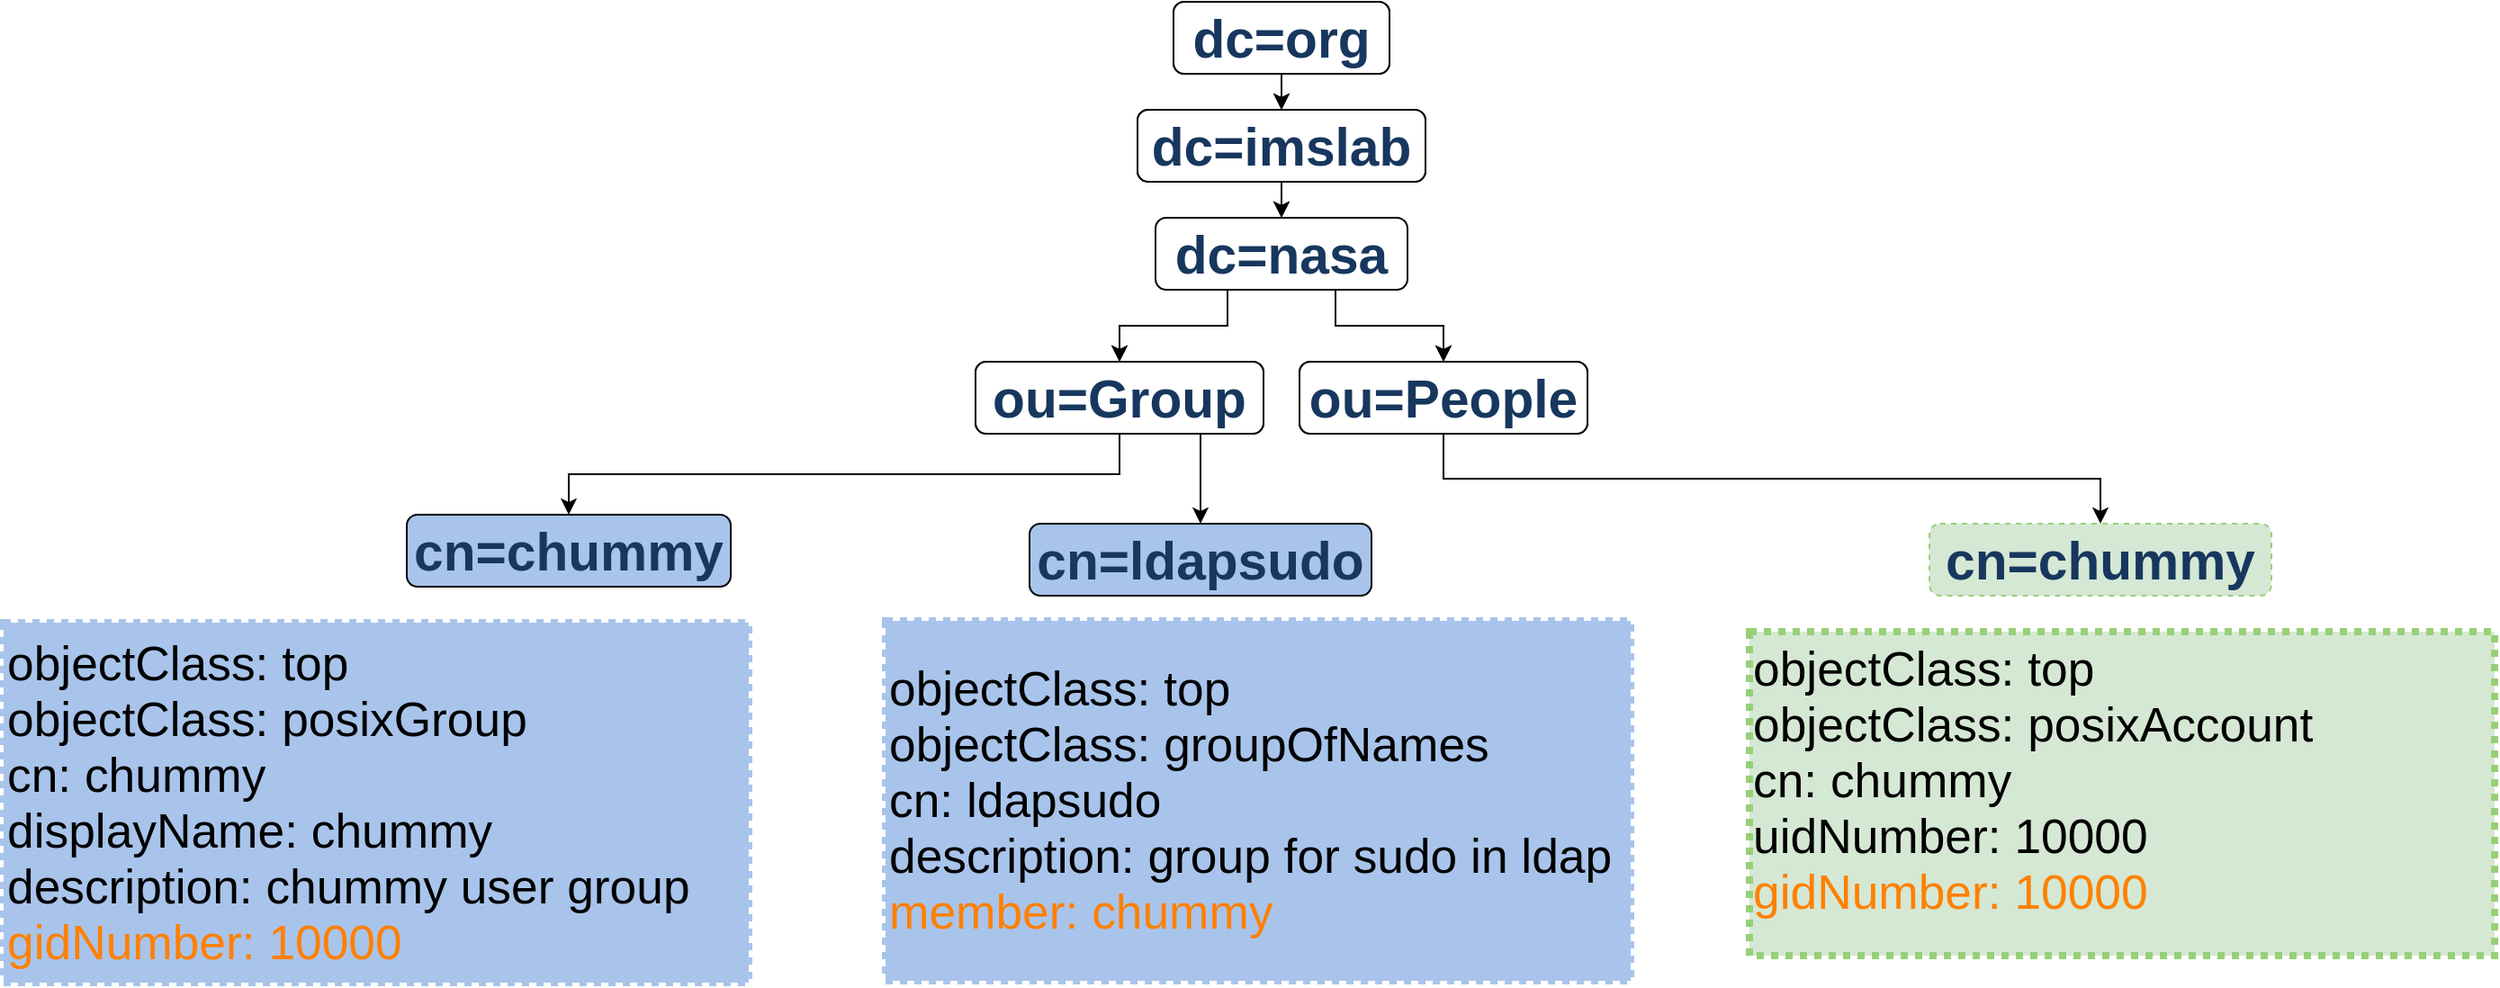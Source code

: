 <mxfile version="18.0.3" type="github">
  <diagram id="L1Gv5uXi_aDk_ALbzG3f" name="Page-1">
    <mxGraphModel dx="2249" dy="754" grid="1" gridSize="10" guides="1" tooltips="1" connect="1" arrows="1" fold="1" page="1" pageScale="1" pageWidth="827" pageHeight="1169" math="0" shadow="0">
      <root>
        <mxCell id="0" />
        <mxCell id="1" parent="0" />
        <mxCell id="o7j9UfHQ2zpcAkyGtgfk-1" style="edgeStyle=orthogonalEdgeStyle;rounded=0;orthogonalLoop=1;jettySize=auto;html=1;exitX=0.5;exitY=1;exitDx=0;exitDy=0;entryX=0.5;entryY=0;entryDx=0;entryDy=0;fontSize=29;" parent="1" source="o7j9UfHQ2zpcAkyGtgfk-2" target="o7j9UfHQ2zpcAkyGtgfk-4" edge="1">
          <mxGeometry relative="1" as="geometry" />
        </mxCell>
        <mxCell id="o7j9UfHQ2zpcAkyGtgfk-2" value="&lt;p style=&quot;line-height: normal; margin: 0pt 0in; text-indent: 0in; direction: ltr; unicode-bidi: embed; vertical-align: baseline; word-break: normal;&quot;&gt;&lt;span style=&quot;font-size: 22pt; font-family: Arial; font-variant-numeric: normal; font-variant-east-asian: normal; color: rgb(23, 55, 94); font-weight: bold;&quot;&gt;dc=cc&lt;/span&gt;&lt;/p&gt;" style="rounded=1;whiteSpace=wrap;html=1;" parent="1" vertex="1">
          <mxGeometry x="320" y="40" width="120" height="40" as="geometry" />
        </mxCell>
        <mxCell id="o7j9UfHQ2zpcAkyGtgfk-3" style="edgeStyle=orthogonalEdgeStyle;rounded=0;orthogonalLoop=1;jettySize=auto;html=1;exitX=0.5;exitY=1;exitDx=0;exitDy=0;entryX=0.5;entryY=0;entryDx=0;entryDy=0;fontSize=29;" parent="1" source="o7j9UfHQ2zpcAkyGtgfk-4" target="o7j9UfHQ2zpcAkyGtgfk-7" edge="1">
          <mxGeometry relative="1" as="geometry" />
        </mxCell>
        <mxCell id="o7j9UfHQ2zpcAkyGtgfk-4" value="&lt;p style=&quot;line-height: normal; margin: 0pt 0in; text-indent: 0in; direction: ltr; unicode-bidi: embed; vertical-align: baseline; word-break: normal;&quot;&gt;&lt;span style=&quot;font-size: 22pt; font-family: Arial; font-variant-numeric: normal; font-variant-east-asian: normal; color: rgb(23, 55, 94); font-weight: bold;&quot;&gt;d&lt;/span&gt;&lt;span style=&quot;font-size: 22pt; font-family: Arial; font-variant-numeric: normal; font-variant-east-asian: normal; color: rgb(23, 55, 94); font-weight: bold; vertical-align: baseline;&quot;&gt;c=&lt;/span&gt;&lt;span style=&quot;font-size: 22pt; font-family: Arial; font-variant-numeric: normal; font-variant-east-asian: normal; color: rgb(23, 55, 94); font-weight: bold; vertical-align: baseline;&quot;&gt;nckucs&lt;/span&gt;&lt;/p&gt;" style="rounded=1;whiteSpace=wrap;html=1;" parent="1" vertex="1">
          <mxGeometry x="300" y="100" width="160" height="40" as="geometry" />
        </mxCell>
        <mxCell id="o7j9UfHQ2zpcAkyGtgfk-5" style="edgeStyle=orthogonalEdgeStyle;rounded=0;orthogonalLoop=1;jettySize=auto;html=1;exitX=0.25;exitY=1;exitDx=0;exitDy=0;entryX=0.5;entryY=0;entryDx=0;entryDy=0;fontSize=29;" parent="1" source="o7j9UfHQ2zpcAkyGtgfk-7" target="o7j9UfHQ2zpcAkyGtgfk-8" edge="1">
          <mxGeometry relative="1" as="geometry" />
        </mxCell>
        <mxCell id="o7j9UfHQ2zpcAkyGtgfk-6" style="edgeStyle=orthogonalEdgeStyle;rounded=0;orthogonalLoop=1;jettySize=auto;html=1;exitX=0.75;exitY=1;exitDx=0;exitDy=0;entryX=0.5;entryY=0;entryDx=0;entryDy=0;fontSize=29;" parent="1" source="o7j9UfHQ2zpcAkyGtgfk-7" target="o7j9UfHQ2zpcAkyGtgfk-9" edge="1">
          <mxGeometry relative="1" as="geometry" />
        </mxCell>
        <mxCell id="o7j9UfHQ2zpcAkyGtgfk-7" value="&lt;p style=&quot;line-height: normal; margin: 0pt 0in; text-indent: 0in; direction: ltr; unicode-bidi: embed; vertical-align: baseline; word-break: normal;&quot;&gt;&lt;span style=&quot;font-size: 22pt; font-family: Arial; font-variant-numeric: normal; font-variant-east-asian: normal; color: rgb(23, 55, 94); font-weight: bold;&quot;&gt;dc=&lt;/span&gt;&lt;span style=&quot;font-size: 22pt; font-family: Arial; font-variant-numeric: normal; font-variant-east-asian: normal; color: rgb(23, 55, 94); font-weight: bold;&quot;&gt;na&lt;/span&gt;&lt;/p&gt;" style="rounded=1;whiteSpace=wrap;html=1;" parent="1" vertex="1">
          <mxGeometry x="320" y="160" width="120" height="40" as="geometry" />
        </mxCell>
        <mxCell id="o7j9UfHQ2zpcAkyGtgfk-8" value="&lt;p style=&quot;line-height: normal; margin: 0pt 0in; text-indent: 0in; direction: ltr; unicode-bidi: embed; vertical-align: baseline; word-break: normal;&quot;&gt;&lt;span style=&quot;font-size: 22pt; font-family: Arial; font-variant-numeric: normal; font-variant-east-asian: normal; color: rgb(23, 55, 94); font-weight: bold;&quot;&gt;o&lt;/span&gt;&lt;span style=&quot;font-size: 22pt; font-family: Arial; font-variant-numeric: normal; font-variant-east-asian: normal; color: rgb(23, 55, 94); font-weight: bold; vertical-align: baseline;&quot;&gt;u&lt;/span&gt;&lt;span style=&quot;font-size: 22pt; font-family: Arial; font-variant-numeric: normal; font-variant-east-asian: normal; color: rgb(23, 55, 94); font-weight: bold; vertical-align: baseline;&quot;&gt;=&lt;/span&gt;&lt;span style=&quot;font-size: 22pt; font-family: Arial; font-variant-numeric: normal; font-variant-east-asian: normal; color: rgb(23, 55, 94); font-weight: bold;&quot;&gt;Group&lt;/span&gt;&lt;/p&gt;" style="rounded=1;whiteSpace=wrap;html=1;" parent="1" vertex="1">
          <mxGeometry x="210" y="240" width="160" height="40" as="geometry" />
        </mxCell>
        <mxCell id="o7j9UfHQ2zpcAkyGtgfk-9" value="&lt;p style=&quot;line-height: normal; margin: 0pt 0in; text-indent: 0in; direction: ltr; unicode-bidi: embed; vertical-align: baseline; word-break: normal;&quot;&gt;&lt;span style=&quot;font-size: 22pt; font-family: Arial; font-variant-numeric: normal; font-variant-east-asian: normal; color: rgb(23, 55, 94); font-weight: bold;&quot;&gt;o&lt;/span&gt;&lt;span style=&quot;font-size: 22pt; font-family: Arial; font-variant-numeric: normal; font-variant-east-asian: normal; color: rgb(23, 55, 94); font-weight: bold; vertical-align: baseline;&quot;&gt;u&lt;/span&gt;&lt;span style=&quot;font-size: 22pt; font-family: Arial; font-variant-numeric: normal; font-variant-east-asian: normal; color: rgb(23, 55, 94); font-weight: bold; vertical-align: baseline;&quot;&gt;=&lt;/span&gt;&lt;span style=&quot;font-size: 22pt; font-family: Arial; font-variant-numeric: normal; font-variant-east-asian: normal; color: rgb(23, 55, 94); font-weight: bold;&quot;&gt;People&lt;/span&gt;&lt;/p&gt;" style="rounded=1;whiteSpace=wrap;html=1;" parent="1" vertex="1">
          <mxGeometry x="390" y="240" width="160" height="40" as="geometry" />
        </mxCell>
        <mxCell id="o7j9UfHQ2zpcAkyGtgfk-10" style="edgeStyle=orthogonalEdgeStyle;rounded=0;orthogonalLoop=1;jettySize=auto;html=1;exitX=0.5;exitY=1;exitDx=0;exitDy=0;entryX=0.5;entryY=0;entryDx=0;entryDy=0;fontSize=29;" parent="1" source="o7j9UfHQ2zpcAkyGtgfk-11" target="o7j9UfHQ2zpcAkyGtgfk-13" edge="1">
          <mxGeometry relative="1" as="geometry" />
        </mxCell>
        <mxCell id="o7j9UfHQ2zpcAkyGtgfk-11" value="&lt;p style=&quot;line-height: normal; margin: 0pt 0in; text-indent: 0in; direction: ltr; unicode-bidi: embed; vertical-align: baseline; word-break: normal;&quot;&gt;&lt;span style=&quot;font-size: 22pt; font-family: Arial; font-variant-numeric: normal; font-variant-east-asian: normal; color: rgb(23, 55, 94); font-weight: bold;&quot;&gt;dc=org&lt;/span&gt;&lt;/p&gt;" style="rounded=1;whiteSpace=wrap;html=1;" parent="1" vertex="1">
          <mxGeometry x="320" y="40" width="120" height="40" as="geometry" />
        </mxCell>
        <mxCell id="o7j9UfHQ2zpcAkyGtgfk-12" style="edgeStyle=orthogonalEdgeStyle;rounded=0;orthogonalLoop=1;jettySize=auto;html=1;exitX=0.5;exitY=1;exitDx=0;exitDy=0;entryX=0.5;entryY=0;entryDx=0;entryDy=0;fontSize=29;" parent="1" source="o7j9UfHQ2zpcAkyGtgfk-13" target="o7j9UfHQ2zpcAkyGtgfk-16" edge="1">
          <mxGeometry relative="1" as="geometry" />
        </mxCell>
        <mxCell id="o7j9UfHQ2zpcAkyGtgfk-13" value="&lt;p style=&quot;line-height: normal; margin: 0pt 0in; text-indent: 0in; direction: ltr; unicode-bidi: embed; vertical-align: baseline; word-break: normal;&quot;&gt;&lt;span style=&quot;font-size: 22pt; font-family: Arial; font-variant-numeric: normal; font-variant-east-asian: normal; color: rgb(23, 55, 94); font-weight: bold;&quot;&gt;d&lt;/span&gt;&lt;span style=&quot;font-size: 22pt; font-family: Arial; font-variant-numeric: normal; font-variant-east-asian: normal; color: rgb(23, 55, 94); font-weight: bold; vertical-align: baseline;&quot;&gt;c=imslab&lt;/span&gt;&lt;/p&gt;" style="rounded=1;whiteSpace=wrap;html=1;" parent="1" vertex="1">
          <mxGeometry x="300" y="100" width="160" height="40" as="geometry" />
        </mxCell>
        <mxCell id="o7j9UfHQ2zpcAkyGtgfk-14" style="edgeStyle=orthogonalEdgeStyle;rounded=0;orthogonalLoop=1;jettySize=auto;html=1;exitX=0.25;exitY=1;exitDx=0;exitDy=0;entryX=0.5;entryY=0;entryDx=0;entryDy=0;fontSize=29;" parent="1" source="o7j9UfHQ2zpcAkyGtgfk-16" target="o7j9UfHQ2zpcAkyGtgfk-17" edge="1">
          <mxGeometry relative="1" as="geometry">
            <Array as="points">
              <mxPoint x="350" y="200" />
              <mxPoint x="350" y="220" />
              <mxPoint x="290" y="220" />
            </Array>
          </mxGeometry>
        </mxCell>
        <mxCell id="o7j9UfHQ2zpcAkyGtgfk-15" style="edgeStyle=orthogonalEdgeStyle;rounded=0;orthogonalLoop=1;jettySize=auto;html=1;exitX=0.75;exitY=1;exitDx=0;exitDy=0;entryX=0.5;entryY=0;entryDx=0;entryDy=0;fontSize=29;" parent="1" source="o7j9UfHQ2zpcAkyGtgfk-16" target="o7j9UfHQ2zpcAkyGtgfk-19" edge="1">
          <mxGeometry relative="1" as="geometry">
            <Array as="points">
              <mxPoint x="410" y="200" />
              <mxPoint x="410" y="220" />
              <mxPoint x="470" y="220" />
            </Array>
          </mxGeometry>
        </mxCell>
        <mxCell id="o7j9UfHQ2zpcAkyGtgfk-16" value="&lt;p style=&quot;line-height: normal; margin: 0pt 0in; text-indent: 0in; direction: ltr; unicode-bidi: embed; vertical-align: baseline; word-break: normal;&quot;&gt;&lt;span style=&quot;font-size: 22pt; font-family: Arial; font-variant-numeric: normal; font-variant-east-asian: normal; color: rgb(23, 55, 94); font-weight: bold;&quot;&gt;dc=&lt;/span&gt;&lt;span style=&quot;font-size: 22pt; font-family: Arial; font-variant-numeric: normal; font-variant-east-asian: normal; color: rgb(23, 55, 94); font-weight: bold;&quot;&gt;nasa&lt;/span&gt;&lt;/p&gt;" style="rounded=1;whiteSpace=wrap;html=1;" parent="1" vertex="1">
          <mxGeometry x="310" y="160" width="140" height="40" as="geometry" />
        </mxCell>
        <mxCell id="o7j9UfHQ2zpcAkyGtgfk-27" style="edgeStyle=orthogonalEdgeStyle;rounded=0;orthogonalLoop=1;jettySize=auto;html=1;exitX=0.5;exitY=1;exitDx=0;exitDy=0;fontColor=#FF8000;" parent="1" source="o7j9UfHQ2zpcAkyGtgfk-17" target="o7j9UfHQ2zpcAkyGtgfk-21" edge="1">
          <mxGeometry relative="1" as="geometry" />
        </mxCell>
        <mxCell id="o7j9UfHQ2zpcAkyGtgfk-17" value="&lt;p style=&quot;line-height: normal; margin: 0pt 0in; text-indent: 0in; direction: ltr; unicode-bidi: embed; vertical-align: baseline; word-break: normal;&quot;&gt;&lt;span style=&quot;font-size: 22pt; font-family: Arial; font-variant-numeric: normal; font-variant-east-asian: normal; color: rgb(23, 55, 94); font-weight: bold;&quot;&gt;o&lt;/span&gt;&lt;span style=&quot;font-size: 22pt; font-family: Arial; font-variant-numeric: normal; font-variant-east-asian: normal; color: rgb(23, 55, 94); font-weight: bold; vertical-align: baseline;&quot;&gt;u&lt;/span&gt;&lt;span style=&quot;font-size: 22pt; font-family: Arial; font-variant-numeric: normal; font-variant-east-asian: normal; color: rgb(23, 55, 94); font-weight: bold; vertical-align: baseline;&quot;&gt;=&lt;/span&gt;&lt;span style=&quot;font-size: 22pt; font-family: Arial; font-variant-numeric: normal; font-variant-east-asian: normal; color: rgb(23, 55, 94); font-weight: bold;&quot;&gt;Group&lt;/span&gt;&lt;/p&gt;" style="rounded=1;whiteSpace=wrap;html=1;" parent="1" vertex="1">
          <mxGeometry x="210" y="240" width="160" height="40" as="geometry" />
        </mxCell>
        <mxCell id="o7j9UfHQ2zpcAkyGtgfk-24" style="edgeStyle=orthogonalEdgeStyle;rounded=0;orthogonalLoop=1;jettySize=auto;html=1;exitX=0.5;exitY=1;exitDx=0;exitDy=0;entryX=0.5;entryY=0;entryDx=0;entryDy=0;" parent="1" source="o7j9UfHQ2zpcAkyGtgfk-19" target="o7j9UfHQ2zpcAkyGtgfk-20" edge="1">
          <mxGeometry relative="1" as="geometry" />
        </mxCell>
        <mxCell id="o7j9UfHQ2zpcAkyGtgfk-19" value="&lt;p style=&quot;line-height: normal; margin: 0pt 0in; text-indent: 0in; direction: ltr; unicode-bidi: embed; vertical-align: baseline; word-break: normal;&quot;&gt;&lt;span style=&quot;font-size: 22pt; font-family: Arial; font-variant-numeric: normal; font-variant-east-asian: normal; color: rgb(23, 55, 94); font-weight: bold;&quot;&gt;o&lt;/span&gt;&lt;span style=&quot;font-size: 22pt; font-family: Arial; font-variant-numeric: normal; font-variant-east-asian: normal; color: rgb(23, 55, 94); font-weight: bold; vertical-align: baseline;&quot;&gt;u&lt;/span&gt;&lt;span style=&quot;font-size: 22pt; font-family: Arial; font-variant-numeric: normal; font-variant-east-asian: normal; color: rgb(23, 55, 94); font-weight: bold; vertical-align: baseline;&quot;&gt;=&lt;/span&gt;&lt;span style=&quot;font-size: 22pt; font-family: Arial; font-variant-numeric: normal; font-variant-east-asian: normal; color: rgb(23, 55, 94); font-weight: bold;&quot;&gt;People&lt;/span&gt;&lt;/p&gt;" style="rounded=1;whiteSpace=wrap;html=1;" parent="1" vertex="1">
          <mxGeometry x="390" y="240" width="160" height="40" as="geometry" />
        </mxCell>
        <mxCell id="o7j9UfHQ2zpcAkyGtgfk-20" value="&lt;p style=&quot;line-height: normal; margin: 0pt 0in; text-indent: 0in; direction: ltr; unicode-bidi: embed; vertical-align: baseline; word-break: normal;&quot;&gt;&lt;span style=&quot;font-size: 22pt; font-family: Arial; font-variant-numeric: normal; font-variant-east-asian: normal; color: rgb(23, 55, 94); font-weight: bold;&quot;&gt;cn&lt;/span&gt;&lt;span style=&quot;font-size: 22pt; font-family: Arial; font-variant-numeric: normal; font-variant-east-asian: normal; color: rgb(23, 55, 94); font-weight: bold; vertical-align: baseline;&quot;&gt;=chummy&lt;/span&gt;&lt;/p&gt;" style="rounded=1;whiteSpace=wrap;html=1;strokeColor=#97D077;dashed=1;fillColor=#D5E8D4;" parent="1" vertex="1">
          <mxGeometry x="740" y="330" width="190" height="40" as="geometry" />
        </mxCell>
        <mxCell id="o7j9UfHQ2zpcAkyGtgfk-21" value="&lt;p style=&quot;line-height: normal; margin: 0pt 0in; text-indent: 0in; direction: ltr; unicode-bidi: embed; vertical-align: baseline; word-break: normal;&quot;&gt;&lt;span style=&quot;font-size: 22pt; font-family: Arial; font-variant-numeric: normal; font-variant-east-asian: normal; color: rgb(23, 55, 94); font-weight: bold;&quot;&gt;cn&lt;/span&gt;&lt;span style=&quot;font-size: 22pt; font-family: Arial; font-variant-numeric: normal; font-variant-east-asian: normal; color: rgb(23, 55, 94); font-weight: bold; vertical-align: baseline;&quot;&gt;=chummy&lt;/span&gt;&lt;/p&gt;" style="rounded=1;whiteSpace=wrap;html=1;fillColor=#A9C4EB;" parent="1" vertex="1">
          <mxGeometry x="-106" y="325" width="180" height="40" as="geometry" />
        </mxCell>
        <mxCell id="o7j9UfHQ2zpcAkyGtgfk-22" value="&lt;p style=&quot;line-height: normal; margin-top: 0pt; margin-bottom: 0pt; margin-right: 0in; direction: ltr; unicode-bidi: embed;&quot;&gt;&lt;span style=&quot;font-size: 26.667px; font-family: Arial; background-color: initial;&quot;&gt;objectClass: top&lt;/span&gt;&lt;br&gt;&lt;/p&gt;&lt;p style=&quot;line-height: normal; margin-top: 0pt; margin-bottom: 0pt; margin-right: 0in; direction: ltr; unicode-bidi: embed;&quot;&gt;&lt;font face=&quot;Arial&quot;&gt;&lt;span style=&quot;font-size: 26.667px;&quot;&gt;objectClass: posixAccount&lt;/span&gt;&lt;/font&gt;&lt;/p&gt;&lt;p style=&quot;line-height: normal; margin-top: 0pt; margin-bottom: 0pt; margin-right: 0in; direction: ltr; unicode-bidi: embed;&quot;&gt;&lt;font face=&quot;Arial&quot;&gt;&lt;span style=&quot;font-size: 26.667px;&quot;&gt;cn: chummy&lt;/span&gt;&lt;/font&gt;&lt;/p&gt;&lt;p style=&quot;line-height: normal; margin-top: 0pt; margin-bottom: 0pt; margin-right: 0in; direction: ltr; unicode-bidi: embed;&quot;&gt;&lt;font face=&quot;Arial&quot;&gt;&lt;span style=&quot;font-size: 26.667px;&quot;&gt;uidNumber: 10000&lt;/span&gt;&lt;/font&gt;&lt;/p&gt;&lt;p style=&quot;line-height: normal; margin-top: 0pt; margin-bottom: 0pt; margin-right: 0in; direction: ltr; unicode-bidi: embed;&quot;&gt;&lt;font color=&quot;#ff8000&quot; face=&quot;Arial&quot;&gt;&lt;span style=&quot;font-size: 26.667px;&quot;&gt;gidNumber: 10000&lt;/span&gt;&lt;/font&gt;&lt;/p&gt;&lt;div&gt;&lt;br&gt;&lt;/div&gt;" style="rounded=0;whiteSpace=wrap;html=1;dashed=1;strokeColor=#97D077;fillColor=#d5e8d4;strokeWidth=4;dashPattern=1 1;align=left;" parent="1" vertex="1">
          <mxGeometry x="640" y="390" width="414" height="180" as="geometry" />
        </mxCell>
        <mxCell id="o7j9UfHQ2zpcAkyGtgfk-23" value="&lt;p style=&quot;line-height: normal; margin-top: 0pt; margin-bottom: 0pt; margin-right: 0in; direction: ltr; unicode-bidi: embed;&quot;&gt;&lt;span style=&quot;font-family: Arial; font-size: 26.667px;&quot;&gt;objectClass: top&lt;/span&gt;&lt;font face=&quot;Arial&quot;&gt;&lt;span style=&quot;font-size: 26.667px;&quot;&gt;&lt;br&gt;&lt;/span&gt;&lt;/font&gt;&lt;/p&gt;&lt;p style=&quot;line-height: normal; margin-top: 0pt; margin-bottom: 0pt; margin-right: 0in; direction: ltr; unicode-bidi: embed;&quot;&gt;&lt;font face=&quot;Arial&quot;&gt;&lt;span style=&quot;font-size: 26.667px;&quot;&gt;objectClass: posixGroup&lt;/span&gt;&lt;/font&gt;&lt;/p&gt;&lt;p style=&quot;line-height: normal; margin-top: 0pt; margin-bottom: 0pt; margin-right: 0in; direction: ltr; unicode-bidi: embed;&quot;&gt;&lt;font face=&quot;Arial&quot;&gt;&lt;span style=&quot;font-size: 26.667px;&quot;&gt;cn: chummy&lt;/span&gt;&lt;/font&gt;&lt;/p&gt;&lt;p style=&quot;line-height: normal; margin-top: 0pt; margin-bottom: 0pt; margin-right: 0in; direction: ltr; unicode-bidi: embed;&quot;&gt;&lt;font face=&quot;Arial&quot;&gt;&lt;span style=&quot;font-size: 26.667px;&quot;&gt;displayName: chummy&lt;/span&gt;&lt;/font&gt;&lt;/p&gt;&lt;p style=&quot;line-height: normal; margin-top: 0pt; margin-bottom: 0pt; margin-right: 0in; direction: ltr; unicode-bidi: embed;&quot;&gt;&lt;font face=&quot;Arial&quot;&gt;&lt;span style=&quot;font-size: 26.667px;&quot;&gt;description: chummy user group&lt;/span&gt;&lt;/font&gt;&lt;/p&gt;&lt;p style=&quot;line-height: normal; margin-top: 0pt; margin-bottom: 0pt; margin-right: 0in; direction: ltr; unicode-bidi: embed;&quot;&gt;&lt;font color=&quot;#ff8000&quot; face=&quot;Arial&quot;&gt;&lt;span style=&quot;font-size: 26.667px;&quot;&gt;gidNumber: 10000&lt;/span&gt;&lt;/font&gt;&lt;/p&gt;" style="rounded=0;whiteSpace=wrap;html=1;dashed=1;strokeColor=#A9C4EB;fillColor=#A9C4EB;strokeWidth=4;dashPattern=1 1;align=left;" parent="1" vertex="1">
          <mxGeometry x="-330" y="385" width="414" height="200" as="geometry" />
        </mxCell>
        <mxCell id="DmfM83ia5Rf6oA0IPgjr-1" value="&lt;p style=&quot;line-height: normal; margin: 0pt 0in; text-indent: 0in; direction: ltr; unicode-bidi: embed; vertical-align: baseline; word-break: normal;&quot;&gt;&lt;span style=&quot;font-size: 22pt; font-family: Arial; font-variant-numeric: normal; font-variant-east-asian: normal; color: rgb(23, 55, 94); font-weight: bold;&quot;&gt;cn&lt;/span&gt;&lt;span style=&quot;font-size: 22pt; font-family: Arial; font-variant-numeric: normal; font-variant-east-asian: normal; color: rgb(23, 55, 94); font-weight: bold; vertical-align: baseline;&quot;&gt;=ldapsudo&lt;/span&gt;&lt;/p&gt;" style="rounded=1;whiteSpace=wrap;html=1;fillColor=#A9C4EB;" vertex="1" parent="1">
          <mxGeometry x="240" y="330" width="190" height="40" as="geometry" />
        </mxCell>
        <mxCell id="DmfM83ia5Rf6oA0IPgjr-2" value="&lt;p style=&quot;line-height: normal; margin-top: 0pt; margin-bottom: 0pt; margin-right: 0in; direction: ltr; unicode-bidi: embed;&quot;&gt;&lt;span style=&quot;font-family: Arial; font-size: 26.667px;&quot;&gt;objectClass: top&lt;/span&gt;&lt;font face=&quot;Arial&quot;&gt;&lt;span style=&quot;font-size: 26.667px;&quot;&gt;&lt;br&gt;&lt;/span&gt;&lt;/font&gt;&lt;/p&gt;&lt;p style=&quot;line-height: normal; margin-top: 0pt; margin-bottom: 0pt; margin-right: 0in; direction: ltr; unicode-bidi: embed;&quot;&gt;&lt;font face=&quot;Arial&quot;&gt;&lt;span style=&quot;font-size: 26.667px;&quot;&gt;objectClass: groupOfNames&lt;/span&gt;&lt;/font&gt;&lt;/p&gt;&lt;p style=&quot;line-height: normal; margin-top: 0pt; margin-bottom: 0pt; margin-right: 0in; direction: ltr; unicode-bidi: embed;&quot;&gt;&lt;font face=&quot;Arial&quot;&gt;&lt;span style=&quot;font-size: 26.667px;&quot;&gt;cn: ldapsudo&lt;/span&gt;&lt;/font&gt;&lt;/p&gt;&lt;p style=&quot;line-height: normal; margin-top: 0pt; margin-bottom: 0pt; margin-right: 0in; direction: ltr; unicode-bidi: embed;&quot;&gt;&lt;font face=&quot;Arial&quot;&gt;&lt;span style=&quot;font-size: 26.667px;&quot;&gt;description: group for sudo in ldap&lt;/span&gt;&lt;/font&gt;&lt;/p&gt;&lt;p style=&quot;line-height: normal; margin-top: 0pt; margin-bottom: 0pt; margin-right: 0in; direction: ltr; unicode-bidi: embed;&quot;&gt;&lt;font face=&quot;Arial&quot; color=&quot;#ff8000&quot;&gt;&lt;span style=&quot;font-size: 26.667px;&quot;&gt;member: chummy&lt;/span&gt;&lt;/font&gt;&lt;/p&gt;" style="rounded=0;whiteSpace=wrap;html=1;dashed=1;strokeColor=#A9C4EB;fillColor=#A9C4EB;strokeWidth=4;dashPattern=1 1;align=left;" vertex="1" parent="1">
          <mxGeometry x="160" y="384" width="414" height="200" as="geometry" />
        </mxCell>
        <mxCell id="DmfM83ia5Rf6oA0IPgjr-3" style="edgeStyle=orthogonalEdgeStyle;rounded=0;orthogonalLoop=1;jettySize=auto;html=1;exitX=0.75;exitY=1;exitDx=0;exitDy=0;fontColor=#FF8000;entryX=0.5;entryY=0;entryDx=0;entryDy=0;" edge="1" parent="1" source="o7j9UfHQ2zpcAkyGtgfk-17" target="DmfM83ia5Rf6oA0IPgjr-1">
          <mxGeometry relative="1" as="geometry">
            <mxPoint x="116" y="130" as="sourcePoint" />
            <mxPoint x="-190" y="175" as="targetPoint" />
            <Array as="points">
              <mxPoint x="335" y="280" />
            </Array>
          </mxGeometry>
        </mxCell>
      </root>
    </mxGraphModel>
  </diagram>
</mxfile>
